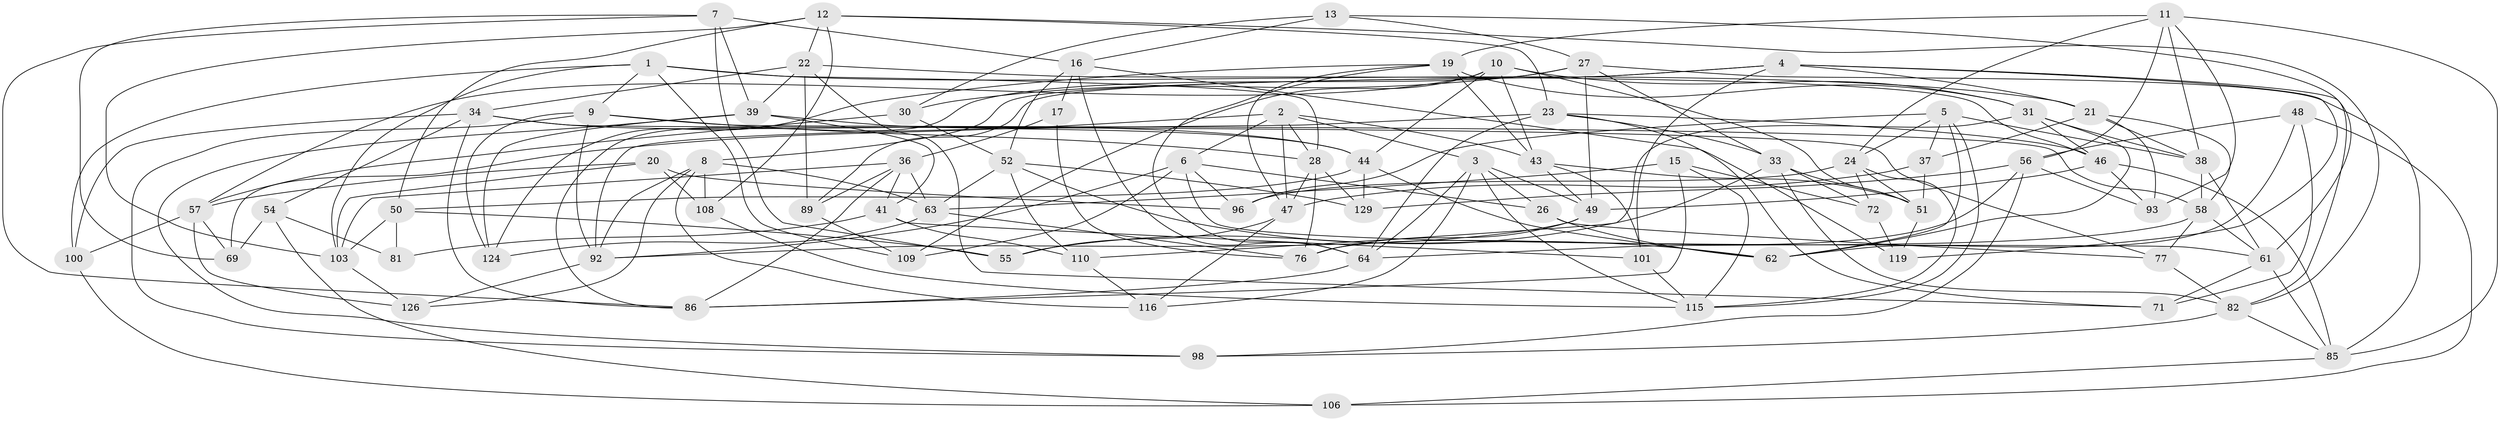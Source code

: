 // Generated by graph-tools (version 1.1) at 2025/52/02/27/25 19:52:30]
// undirected, 79 vertices, 204 edges
graph export_dot {
graph [start="1"]
  node [color=gray90,style=filled];
  1 [super="+14"];
  2 [super="+40"];
  3 [super="+91"];
  4 [super="+18"];
  5 [super="+32"];
  6 [super="+68"];
  7 [super="+53"];
  8 [super="+94"];
  9 [super="+78"];
  10 [super="+45"];
  11 [super="+42"];
  12 [super="+111"];
  13;
  15;
  16 [super="+88"];
  17;
  19 [super="+117"];
  20;
  21 [super="+70"];
  22 [super="+25"];
  23 [super="+73"];
  24 [super="+29"];
  26;
  27 [super="+59"];
  28 [super="+84"];
  30;
  31 [super="+79"];
  33 [super="+35"];
  34 [super="+114"];
  36 [super="+102"];
  37;
  38 [super="+123"];
  39 [super="+112"];
  41 [super="+99"];
  43 [super="+125"];
  44 [super="+83"];
  46 [super="+90"];
  47 [super="+118"];
  48;
  49 [super="+107"];
  50 [super="+60"];
  51 [super="+104"];
  52 [super="+65"];
  54;
  55 [super="+80"];
  56 [super="+74"];
  57 [super="+120"];
  58 [super="+95"];
  61 [super="+67"];
  62 [super="+75"];
  63 [super="+66"];
  64 [super="+105"];
  69;
  71;
  72;
  76 [super="+121"];
  77;
  81;
  82 [super="+97"];
  85 [super="+128"];
  86 [super="+87"];
  89;
  92 [super="+122"];
  93;
  96;
  98;
  100;
  101;
  103 [super="+113"];
  106;
  108;
  109;
  110;
  115 [super="+127"];
  116;
  119;
  124;
  126;
  129;
  1 -- 9;
  1 -- 109;
  1 -- 103;
  1 -- 28;
  1 -- 100;
  1 -- 21;
  2 -- 28;
  2 -- 6;
  2 -- 3;
  2 -- 43;
  2 -- 69;
  2 -- 47;
  3 -- 116;
  3 -- 115;
  3 -- 26;
  3 -- 49;
  3 -- 64;
  4 -- 89;
  4 -- 101;
  4 -- 8;
  4 -- 82;
  4 -- 21;
  4 -- 119;
  5 -- 38;
  5 -- 96;
  5 -- 24;
  5 -- 37;
  5 -- 62;
  5 -- 115;
  6 -- 61;
  6 -- 96;
  6 -- 26;
  6 -- 109;
  6 -- 92;
  7 -- 55 [weight=2];
  7 -- 16;
  7 -- 69;
  7 -- 39;
  7 -- 86;
  8 -- 126;
  8 -- 108;
  8 -- 116;
  8 -- 63;
  8 -- 92;
  9 -- 58;
  9 -- 124;
  9 -- 98;
  9 -- 28;
  9 -- 92;
  10 -- 43;
  10 -- 51;
  10 -- 44;
  10 -- 57;
  10 -- 109;
  10 -- 31;
  11 -- 93;
  11 -- 24;
  11 -- 85;
  11 -- 19;
  11 -- 56;
  11 -- 38;
  12 -- 50;
  12 -- 108;
  12 -- 22;
  12 -- 82;
  12 -- 103;
  12 -- 23;
  13 -- 30;
  13 -- 61;
  13 -- 27;
  13 -- 16;
  15 -- 63;
  15 -- 72;
  15 -- 86;
  15 -- 115;
  16 -- 64;
  16 -- 17;
  16 -- 52;
  16 -- 119;
  17 -- 76 [weight=2];
  17 -- 36;
  19 -- 124;
  19 -- 64;
  19 -- 47;
  19 -- 43;
  19 -- 31;
  20 -- 103;
  20 -- 96;
  20 -- 108;
  20 -- 57;
  21 -- 37;
  21 -- 93;
  21 -- 58;
  21 -- 38;
  22 -- 39;
  22 -- 34;
  22 -- 71;
  22 -- 46;
  22 -- 89;
  23 -- 33;
  23 -- 46;
  23 -- 92;
  23 -- 64;
  23 -- 71;
  24 -- 96;
  24 -- 72;
  24 -- 115;
  24 -- 51;
  26 -- 77;
  26 -- 62;
  27 -- 33;
  27 -- 85;
  27 -- 49;
  27 -- 30;
  27 -- 86;
  28 -- 76;
  28 -- 129;
  28 -- 47;
  30 -- 57;
  30 -- 52;
  31 -- 110;
  31 -- 46;
  31 -- 38;
  31 -- 62;
  33 -- 51;
  33 -- 72;
  33 -- 82;
  33 -- 55;
  34 -- 86;
  34 -- 100;
  34 -- 77;
  34 -- 54;
  34 -- 44;
  36 -- 86;
  36 -- 89;
  36 -- 103;
  36 -- 63;
  36 -- 41;
  37 -- 47;
  37 -- 51;
  38 -- 58;
  38 -- 61;
  39 -- 44;
  39 -- 124;
  39 -- 41;
  39 -- 98;
  41 -- 101;
  41 -- 81 [weight=2];
  41 -- 110;
  43 -- 101;
  43 -- 51;
  43 -- 49;
  44 -- 129;
  44 -- 62;
  44 -- 50;
  46 -- 93;
  46 -- 49;
  46 -- 85;
  47 -- 116;
  47 -- 55;
  48 -- 71;
  48 -- 106;
  48 -- 56;
  48 -- 62;
  49 -- 92;
  49 -- 76;
  50 -- 81;
  50 -- 103;
  50 -- 55 [weight=2];
  51 -- 119;
  52 -- 110;
  52 -- 129;
  52 -- 63;
  52 -- 62;
  54 -- 106;
  54 -- 69;
  54 -- 81;
  56 -- 93;
  56 -- 76;
  56 -- 129;
  56 -- 98;
  57 -- 100;
  57 -- 69;
  57 -- 126;
  58 -- 77;
  58 -- 61;
  58 -- 64;
  61 -- 71;
  61 -- 85;
  63 -- 124;
  63 -- 76;
  64 -- 86;
  72 -- 119;
  77 -- 82;
  82 -- 85;
  82 -- 98;
  85 -- 106;
  89 -- 109;
  92 -- 126;
  100 -- 106;
  101 -- 115;
  103 -- 126;
  108 -- 115;
  110 -- 116;
}
